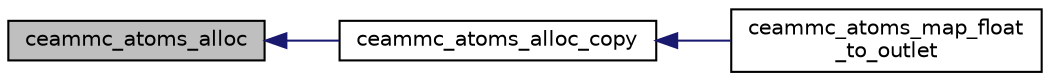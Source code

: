 digraph "ceammc_atoms_alloc"
{
  edge [fontname="Helvetica",fontsize="10",labelfontname="Helvetica",labelfontsize="10"];
  node [fontname="Helvetica",fontsize="10",shape=record];
  rankdir="LR";
  Node1 [label="ceammc_atoms_alloc",height=0.2,width=0.4,color="black", fillcolor="grey75", style="filled" fontcolor="black"];
  Node1 -> Node2 [dir="back",color="midnightblue",fontsize="10",style="solid",fontname="Helvetica"];
  Node2 [label="ceammc_atoms_alloc_copy",height=0.2,width=0.4,color="black", fillcolor="white", style="filled",URL="$ceammc_8h.html#a04578ce09eb6430ebd74af913aee7503"];
  Node2 -> Node3 [dir="back",color="midnightblue",fontsize="10",style="solid",fontname="Helvetica"];
  Node3 [label="ceammc_atoms_map_float\l_to_outlet",height=0.2,width=0.4,color="black", fillcolor="white", style="filled",URL="$ceammc_8h.html#abbe0a8993a56a759e2ba120456254205"];
}
